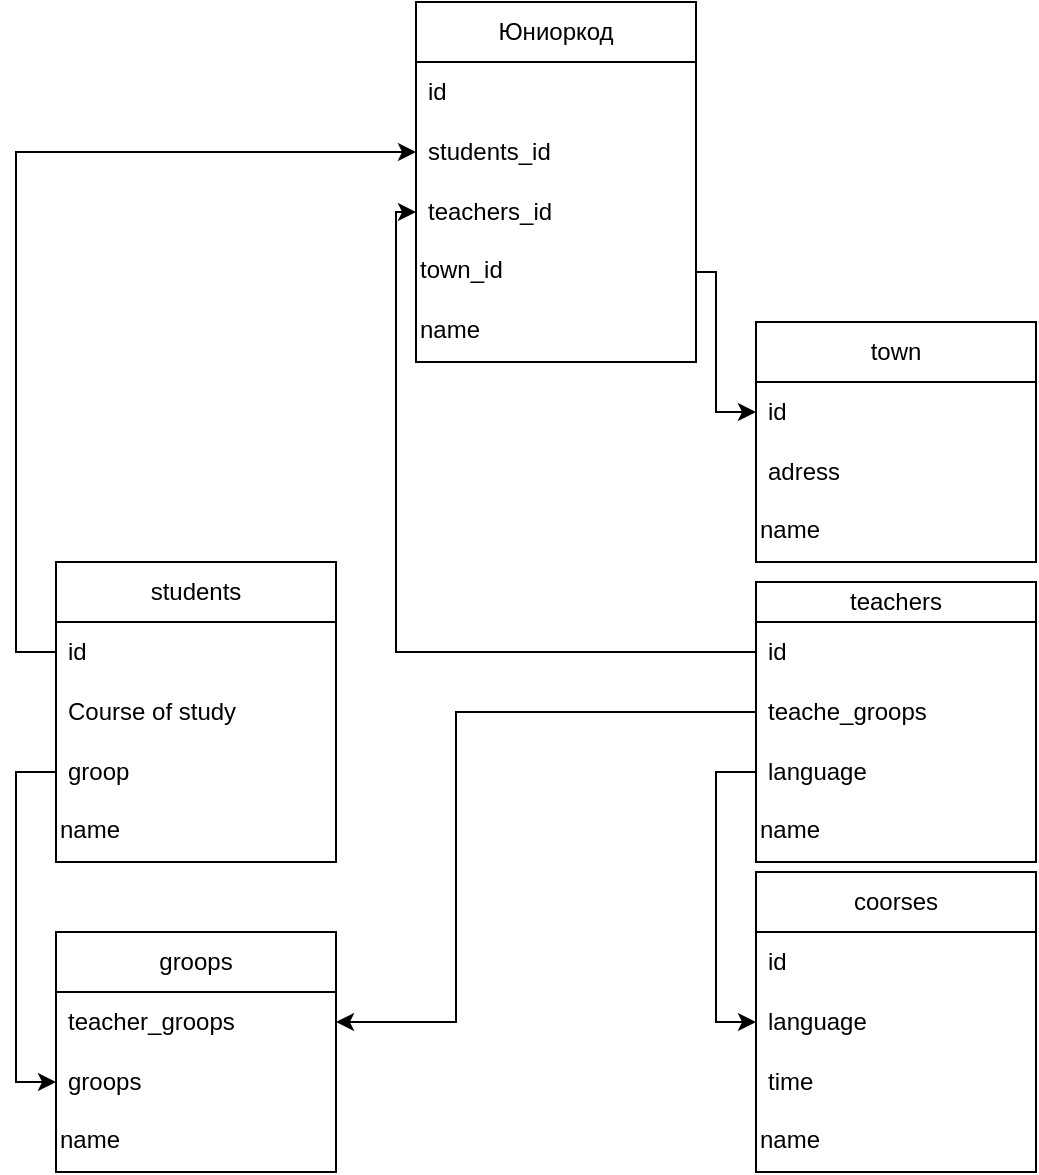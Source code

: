 <mxfile version="24.4.14" type="github">
  <diagram name="Страница — 1" id="KaHkgwhhGLmOyOqP64bd">
    <mxGraphModel dx="839" dy="1654" grid="1" gridSize="10" guides="1" tooltips="1" connect="1" arrows="1" fold="1" page="1" pageScale="1" pageWidth="827" pageHeight="1169" math="0" shadow="0">
      <root>
        <mxCell id="0" />
        <mxCell id="1" parent="0" />
        <mxCell id="8Vq1okUowBbqbmz5uaDI-1" value="Юниоркод" style="swimlane;fontStyle=0;childLayout=stackLayout;horizontal=1;startSize=30;horizontalStack=0;resizeParent=1;resizeParentMax=0;resizeLast=0;collapsible=1;marginBottom=0;whiteSpace=wrap;html=1;" parent="1" vertex="1">
          <mxGeometry x="240" y="-1010" width="140" height="180" as="geometry" />
        </mxCell>
        <mxCell id="8Vq1okUowBbqbmz5uaDI-2" value="id" style="text;strokeColor=none;fillColor=none;align=left;verticalAlign=middle;spacingLeft=4;spacingRight=4;overflow=hidden;points=[[0,0.5],[1,0.5]];portConstraint=eastwest;rotatable=0;whiteSpace=wrap;html=1;" parent="8Vq1okUowBbqbmz5uaDI-1" vertex="1">
          <mxGeometry y="30" width="140" height="30" as="geometry" />
        </mxCell>
        <mxCell id="8Vq1okUowBbqbmz5uaDI-3" value="students_id" style="text;strokeColor=none;fillColor=none;align=left;verticalAlign=middle;spacingLeft=4;spacingRight=4;overflow=hidden;points=[[0,0.5],[1,0.5]];portConstraint=eastwest;rotatable=0;whiteSpace=wrap;html=1;" parent="8Vq1okUowBbqbmz5uaDI-1" vertex="1">
          <mxGeometry y="60" width="140" height="30" as="geometry" />
        </mxCell>
        <mxCell id="8Vq1okUowBbqbmz5uaDI-4" value="teachers_id" style="text;strokeColor=none;fillColor=none;align=left;verticalAlign=middle;spacingLeft=4;spacingRight=4;overflow=hidden;points=[[0,0.5],[1,0.5]];portConstraint=eastwest;rotatable=0;whiteSpace=wrap;html=1;" parent="8Vq1okUowBbqbmz5uaDI-1" vertex="1">
          <mxGeometry y="90" width="140" height="30" as="geometry" />
        </mxCell>
        <UserObject label="town_id" link="https://github.com/Zakharrrrr/dzhay" id="8Vq1okUowBbqbmz5uaDI-26">
          <mxCell style="text;whiteSpace=wrap;html=1;" parent="8Vq1okUowBbqbmz5uaDI-1" vertex="1">
            <mxGeometry y="120" width="140" height="30" as="geometry" />
          </mxCell>
        </UserObject>
        <UserObject label="name" link="https://github.com/Zakharrrrr/dzhay" id="9AK1iQhIKGdnO8QqNBhb-1">
          <mxCell style="text;whiteSpace=wrap;html=1;" vertex="1" parent="8Vq1okUowBbqbmz5uaDI-1">
            <mxGeometry y="150" width="140" height="30" as="geometry" />
          </mxCell>
        </UserObject>
        <mxCell id="8Vq1okUowBbqbmz5uaDI-5" value="students" style="swimlane;fontStyle=0;childLayout=stackLayout;horizontal=1;startSize=30;horizontalStack=0;resizeParent=1;resizeParentMax=0;resizeLast=0;collapsible=1;marginBottom=0;whiteSpace=wrap;html=1;" parent="1" vertex="1">
          <mxGeometry x="60" y="-730" width="140" height="150" as="geometry" />
        </mxCell>
        <mxCell id="8Vq1okUowBbqbmz5uaDI-6" value="id" style="text;strokeColor=none;fillColor=none;align=left;verticalAlign=middle;spacingLeft=4;spacingRight=4;overflow=hidden;points=[[0,0.5],[1,0.5]];portConstraint=eastwest;rotatable=0;whiteSpace=wrap;html=1;" parent="8Vq1okUowBbqbmz5uaDI-5" vertex="1">
          <mxGeometry y="30" width="140" height="30" as="geometry" />
        </mxCell>
        <mxCell id="8Vq1okUowBbqbmz5uaDI-8" value="Course of study" style="text;strokeColor=none;fillColor=none;align=left;verticalAlign=middle;spacingLeft=4;spacingRight=4;overflow=hidden;points=[[0,0.5],[1,0.5]];portConstraint=eastwest;rotatable=0;whiteSpace=wrap;html=1;" parent="8Vq1okUowBbqbmz5uaDI-5" vertex="1">
          <mxGeometry y="60" width="140" height="30" as="geometry" />
        </mxCell>
        <mxCell id="8Vq1okUowBbqbmz5uaDI-11" value="groop" style="text;strokeColor=none;fillColor=none;align=left;verticalAlign=middle;spacingLeft=4;spacingRight=4;overflow=hidden;points=[[0,0.5],[1,0.5]];portConstraint=eastwest;rotatable=0;whiteSpace=wrap;html=1;" parent="8Vq1okUowBbqbmz5uaDI-5" vertex="1">
          <mxGeometry y="90" width="140" height="30" as="geometry" />
        </mxCell>
        <UserObject label="name" link="https://github.com/Zakharrrrr/dzhay" id="9AK1iQhIKGdnO8QqNBhb-5">
          <mxCell style="text;whiteSpace=wrap;html=1;" vertex="1" parent="8Vq1okUowBbqbmz5uaDI-5">
            <mxGeometry y="120" width="140" height="30" as="geometry" />
          </mxCell>
        </UserObject>
        <mxCell id="8Vq1okUowBbqbmz5uaDI-12" value="teachers" style="swimlane;fontStyle=0;childLayout=stackLayout;horizontal=1;startSize=20;horizontalStack=0;resizeParent=1;resizeParentMax=0;resizeLast=0;collapsible=1;marginBottom=0;whiteSpace=wrap;html=1;" parent="1" vertex="1">
          <mxGeometry x="410" y="-720" width="140" height="140" as="geometry" />
        </mxCell>
        <mxCell id="8Vq1okUowBbqbmz5uaDI-13" value="id" style="text;strokeColor=none;fillColor=none;align=left;verticalAlign=middle;spacingLeft=4;spacingRight=4;overflow=hidden;points=[[0,0.5],[1,0.5]];portConstraint=eastwest;rotatable=0;whiteSpace=wrap;html=1;" parent="8Vq1okUowBbqbmz5uaDI-12" vertex="1">
          <mxGeometry y="20" width="140" height="30" as="geometry" />
        </mxCell>
        <mxCell id="8Vq1okUowBbqbmz5uaDI-14" value="teache_&lt;span style=&quot;background-color: initial;&quot;&gt;groops&lt;/span&gt;" style="text;strokeColor=none;fillColor=none;align=left;verticalAlign=middle;spacingLeft=4;spacingRight=4;overflow=hidden;points=[[0,0.5],[1,0.5]];portConstraint=eastwest;rotatable=0;whiteSpace=wrap;html=1;" parent="8Vq1okUowBbqbmz5uaDI-12" vertex="1">
          <mxGeometry y="50" width="140" height="30" as="geometry" />
        </mxCell>
        <mxCell id="8Vq1okUowBbqbmz5uaDI-15" value="language" style="text;strokeColor=none;fillColor=none;align=left;verticalAlign=middle;spacingLeft=4;spacingRight=4;overflow=hidden;points=[[0,0.5],[1,0.5]];portConstraint=eastwest;rotatable=0;whiteSpace=wrap;html=1;" parent="8Vq1okUowBbqbmz5uaDI-12" vertex="1">
          <mxGeometry y="80" width="140" height="30" as="geometry" />
        </mxCell>
        <UserObject label="name" link="https://github.com/Zakharrrrr/dzhay" id="9AK1iQhIKGdnO8QqNBhb-3">
          <mxCell style="text;whiteSpace=wrap;html=1;" vertex="1" parent="8Vq1okUowBbqbmz5uaDI-12">
            <mxGeometry y="110" width="140" height="30" as="geometry" />
          </mxCell>
        </UserObject>
        <mxCell id="8Vq1okUowBbqbmz5uaDI-16" style="edgeStyle=orthogonalEdgeStyle;rounded=0;orthogonalLoop=1;jettySize=auto;html=1;exitX=0;exitY=0.5;exitDx=0;exitDy=0;entryX=0;entryY=0.5;entryDx=0;entryDy=0;" parent="1" source="8Vq1okUowBbqbmz5uaDI-6" target="8Vq1okUowBbqbmz5uaDI-3" edge="1">
          <mxGeometry relative="1" as="geometry" />
        </mxCell>
        <mxCell id="8Vq1okUowBbqbmz5uaDI-17" style="edgeStyle=orthogonalEdgeStyle;rounded=0;orthogonalLoop=1;jettySize=auto;html=1;exitX=0;exitY=0.5;exitDx=0;exitDy=0;entryX=0;entryY=0.5;entryDx=0;entryDy=0;" parent="1" source="8Vq1okUowBbqbmz5uaDI-13" target="8Vq1okUowBbqbmz5uaDI-4" edge="1">
          <mxGeometry relative="1" as="geometry">
            <Array as="points">
              <mxPoint x="230" y="-685" />
              <mxPoint x="230" y="-905" />
            </Array>
          </mxGeometry>
        </mxCell>
        <mxCell id="8Vq1okUowBbqbmz5uaDI-18" value="coorses" style="swimlane;fontStyle=0;childLayout=stackLayout;horizontal=1;startSize=30;horizontalStack=0;resizeParent=1;resizeParentMax=0;resizeLast=0;collapsible=1;marginBottom=0;whiteSpace=wrap;html=1;" parent="1" vertex="1">
          <mxGeometry x="410" y="-575" width="140" height="150" as="geometry" />
        </mxCell>
        <mxCell id="8Vq1okUowBbqbmz5uaDI-19" value="id" style="text;strokeColor=none;fillColor=none;align=left;verticalAlign=middle;spacingLeft=4;spacingRight=4;overflow=hidden;points=[[0,0.5],[1,0.5]];portConstraint=eastwest;rotatable=0;whiteSpace=wrap;html=1;" parent="8Vq1okUowBbqbmz5uaDI-18" vertex="1">
          <mxGeometry y="30" width="140" height="30" as="geometry" />
        </mxCell>
        <mxCell id="8Vq1okUowBbqbmz5uaDI-20" value="language" style="text;strokeColor=none;fillColor=none;align=left;verticalAlign=middle;spacingLeft=4;spacingRight=4;overflow=hidden;points=[[0,0.5],[1,0.5]];portConstraint=eastwest;rotatable=0;whiteSpace=wrap;html=1;" parent="8Vq1okUowBbqbmz5uaDI-18" vertex="1">
          <mxGeometry y="60" width="140" height="30" as="geometry" />
        </mxCell>
        <mxCell id="8Vq1okUowBbqbmz5uaDI-25" value="time" style="text;strokeColor=none;fillColor=none;align=left;verticalAlign=middle;spacingLeft=4;spacingRight=4;overflow=hidden;points=[[0,0.5],[1,0.5]];portConstraint=eastwest;rotatable=0;whiteSpace=wrap;html=1;" parent="8Vq1okUowBbqbmz5uaDI-18" vertex="1">
          <mxGeometry y="90" width="140" height="30" as="geometry" />
        </mxCell>
        <UserObject label="name" link="https://github.com/Zakharrrrr/dzhay" id="9AK1iQhIKGdnO8QqNBhb-4">
          <mxCell style="text;whiteSpace=wrap;html=1;" vertex="1" parent="8Vq1okUowBbqbmz5uaDI-18">
            <mxGeometry y="120" width="140" height="30" as="geometry" />
          </mxCell>
        </UserObject>
        <mxCell id="8Vq1okUowBbqbmz5uaDI-27" value="town" style="swimlane;fontStyle=0;childLayout=stackLayout;horizontal=1;startSize=30;horizontalStack=0;resizeParent=1;resizeParentMax=0;resizeLast=0;collapsible=1;marginBottom=0;whiteSpace=wrap;html=1;" parent="1" vertex="1">
          <mxGeometry x="410" y="-850" width="140" height="120" as="geometry" />
        </mxCell>
        <mxCell id="8Vq1okUowBbqbmz5uaDI-28" value="id" style="text;strokeColor=none;fillColor=none;align=left;verticalAlign=middle;spacingLeft=4;spacingRight=4;overflow=hidden;points=[[0,0.5],[1,0.5]];portConstraint=eastwest;rotatable=0;whiteSpace=wrap;html=1;" parent="8Vq1okUowBbqbmz5uaDI-27" vertex="1">
          <mxGeometry y="30" width="140" height="30" as="geometry" />
        </mxCell>
        <mxCell id="8Vq1okUowBbqbmz5uaDI-29" value="adress" style="text;strokeColor=none;fillColor=none;align=left;verticalAlign=middle;spacingLeft=4;spacingRight=4;overflow=hidden;points=[[0,0.5],[1,0.5]];portConstraint=eastwest;rotatable=0;whiteSpace=wrap;html=1;" parent="8Vq1okUowBbqbmz5uaDI-27" vertex="1">
          <mxGeometry y="60" width="140" height="30" as="geometry" />
        </mxCell>
        <UserObject label="name" link="https://github.com/Zakharrrrr/dzhay" id="9AK1iQhIKGdnO8QqNBhb-2">
          <mxCell style="text;whiteSpace=wrap;html=1;" vertex="1" parent="8Vq1okUowBbqbmz5uaDI-27">
            <mxGeometry y="90" width="140" height="30" as="geometry" />
          </mxCell>
        </UserObject>
        <mxCell id="8Vq1okUowBbqbmz5uaDI-31" style="edgeStyle=orthogonalEdgeStyle;rounded=0;orthogonalLoop=1;jettySize=auto;html=1;exitX=1;exitY=0.5;exitDx=0;exitDy=0;entryX=0;entryY=0.5;entryDx=0;entryDy=0;" parent="1" source="8Vq1okUowBbqbmz5uaDI-26" target="8Vq1okUowBbqbmz5uaDI-28" edge="1">
          <mxGeometry relative="1" as="geometry">
            <Array as="points">
              <mxPoint x="390" y="-875" />
              <mxPoint x="390" y="-805" />
            </Array>
          </mxGeometry>
        </mxCell>
        <mxCell id="8Vq1okUowBbqbmz5uaDI-32" value="groops" style="swimlane;fontStyle=0;childLayout=stackLayout;horizontal=1;startSize=30;horizontalStack=0;resizeParent=1;resizeParentMax=0;resizeLast=0;collapsible=1;marginBottom=0;whiteSpace=wrap;html=1;" parent="1" vertex="1">
          <mxGeometry x="60" y="-545" width="140" height="120" as="geometry" />
        </mxCell>
        <mxCell id="8Vq1okUowBbqbmz5uaDI-33" value="teacher_groops" style="text;strokeColor=none;fillColor=none;align=left;verticalAlign=middle;spacingLeft=4;spacingRight=4;overflow=hidden;points=[[0,0.5],[1,0.5]];portConstraint=eastwest;rotatable=0;whiteSpace=wrap;html=1;" parent="8Vq1okUowBbqbmz5uaDI-32" vertex="1">
          <mxGeometry y="30" width="140" height="30" as="geometry" />
        </mxCell>
        <mxCell id="8Vq1okUowBbqbmz5uaDI-34" value="groops" style="text;strokeColor=none;fillColor=none;align=left;verticalAlign=middle;spacingLeft=4;spacingRight=4;overflow=hidden;points=[[0,0.5],[1,0.5]];portConstraint=eastwest;rotatable=0;whiteSpace=wrap;html=1;" parent="8Vq1okUowBbqbmz5uaDI-32" vertex="1">
          <mxGeometry y="60" width="140" height="30" as="geometry" />
        </mxCell>
        <UserObject label="name" link="https://github.com/Zakharrrrr/dzhay" id="9AK1iQhIKGdnO8QqNBhb-6">
          <mxCell style="text;whiteSpace=wrap;html=1;" vertex="1" parent="8Vq1okUowBbqbmz5uaDI-32">
            <mxGeometry y="90" width="140" height="30" as="geometry" />
          </mxCell>
        </UserObject>
        <mxCell id="8Vq1okUowBbqbmz5uaDI-36" style="edgeStyle=orthogonalEdgeStyle;rounded=0;orthogonalLoop=1;jettySize=auto;html=1;exitX=0;exitY=0.5;exitDx=0;exitDy=0;entryX=1;entryY=0.5;entryDx=0;entryDy=0;" parent="1" source="8Vq1okUowBbqbmz5uaDI-14" target="8Vq1okUowBbqbmz5uaDI-33" edge="1">
          <mxGeometry relative="1" as="geometry">
            <Array as="points">
              <mxPoint x="260" y="-655" />
              <mxPoint x="260" y="-500" />
            </Array>
          </mxGeometry>
        </mxCell>
        <mxCell id="8Vq1okUowBbqbmz5uaDI-37" style="edgeStyle=orthogonalEdgeStyle;rounded=0;orthogonalLoop=1;jettySize=auto;html=1;exitX=0;exitY=0.5;exitDx=0;exitDy=0;entryX=0;entryY=0.5;entryDx=0;entryDy=0;" parent="1" source="8Vq1okUowBbqbmz5uaDI-11" target="8Vq1okUowBbqbmz5uaDI-34" edge="1">
          <mxGeometry relative="1" as="geometry" />
        </mxCell>
        <mxCell id="9AK1iQhIKGdnO8QqNBhb-7" style="edgeStyle=orthogonalEdgeStyle;rounded=0;orthogonalLoop=1;jettySize=auto;html=1;exitX=0;exitY=0.5;exitDx=0;exitDy=0;entryX=0;entryY=0.5;entryDx=0;entryDy=0;" edge="1" parent="1" source="8Vq1okUowBbqbmz5uaDI-15" target="8Vq1okUowBbqbmz5uaDI-20">
          <mxGeometry relative="1" as="geometry" />
        </mxCell>
      </root>
    </mxGraphModel>
  </diagram>
</mxfile>
